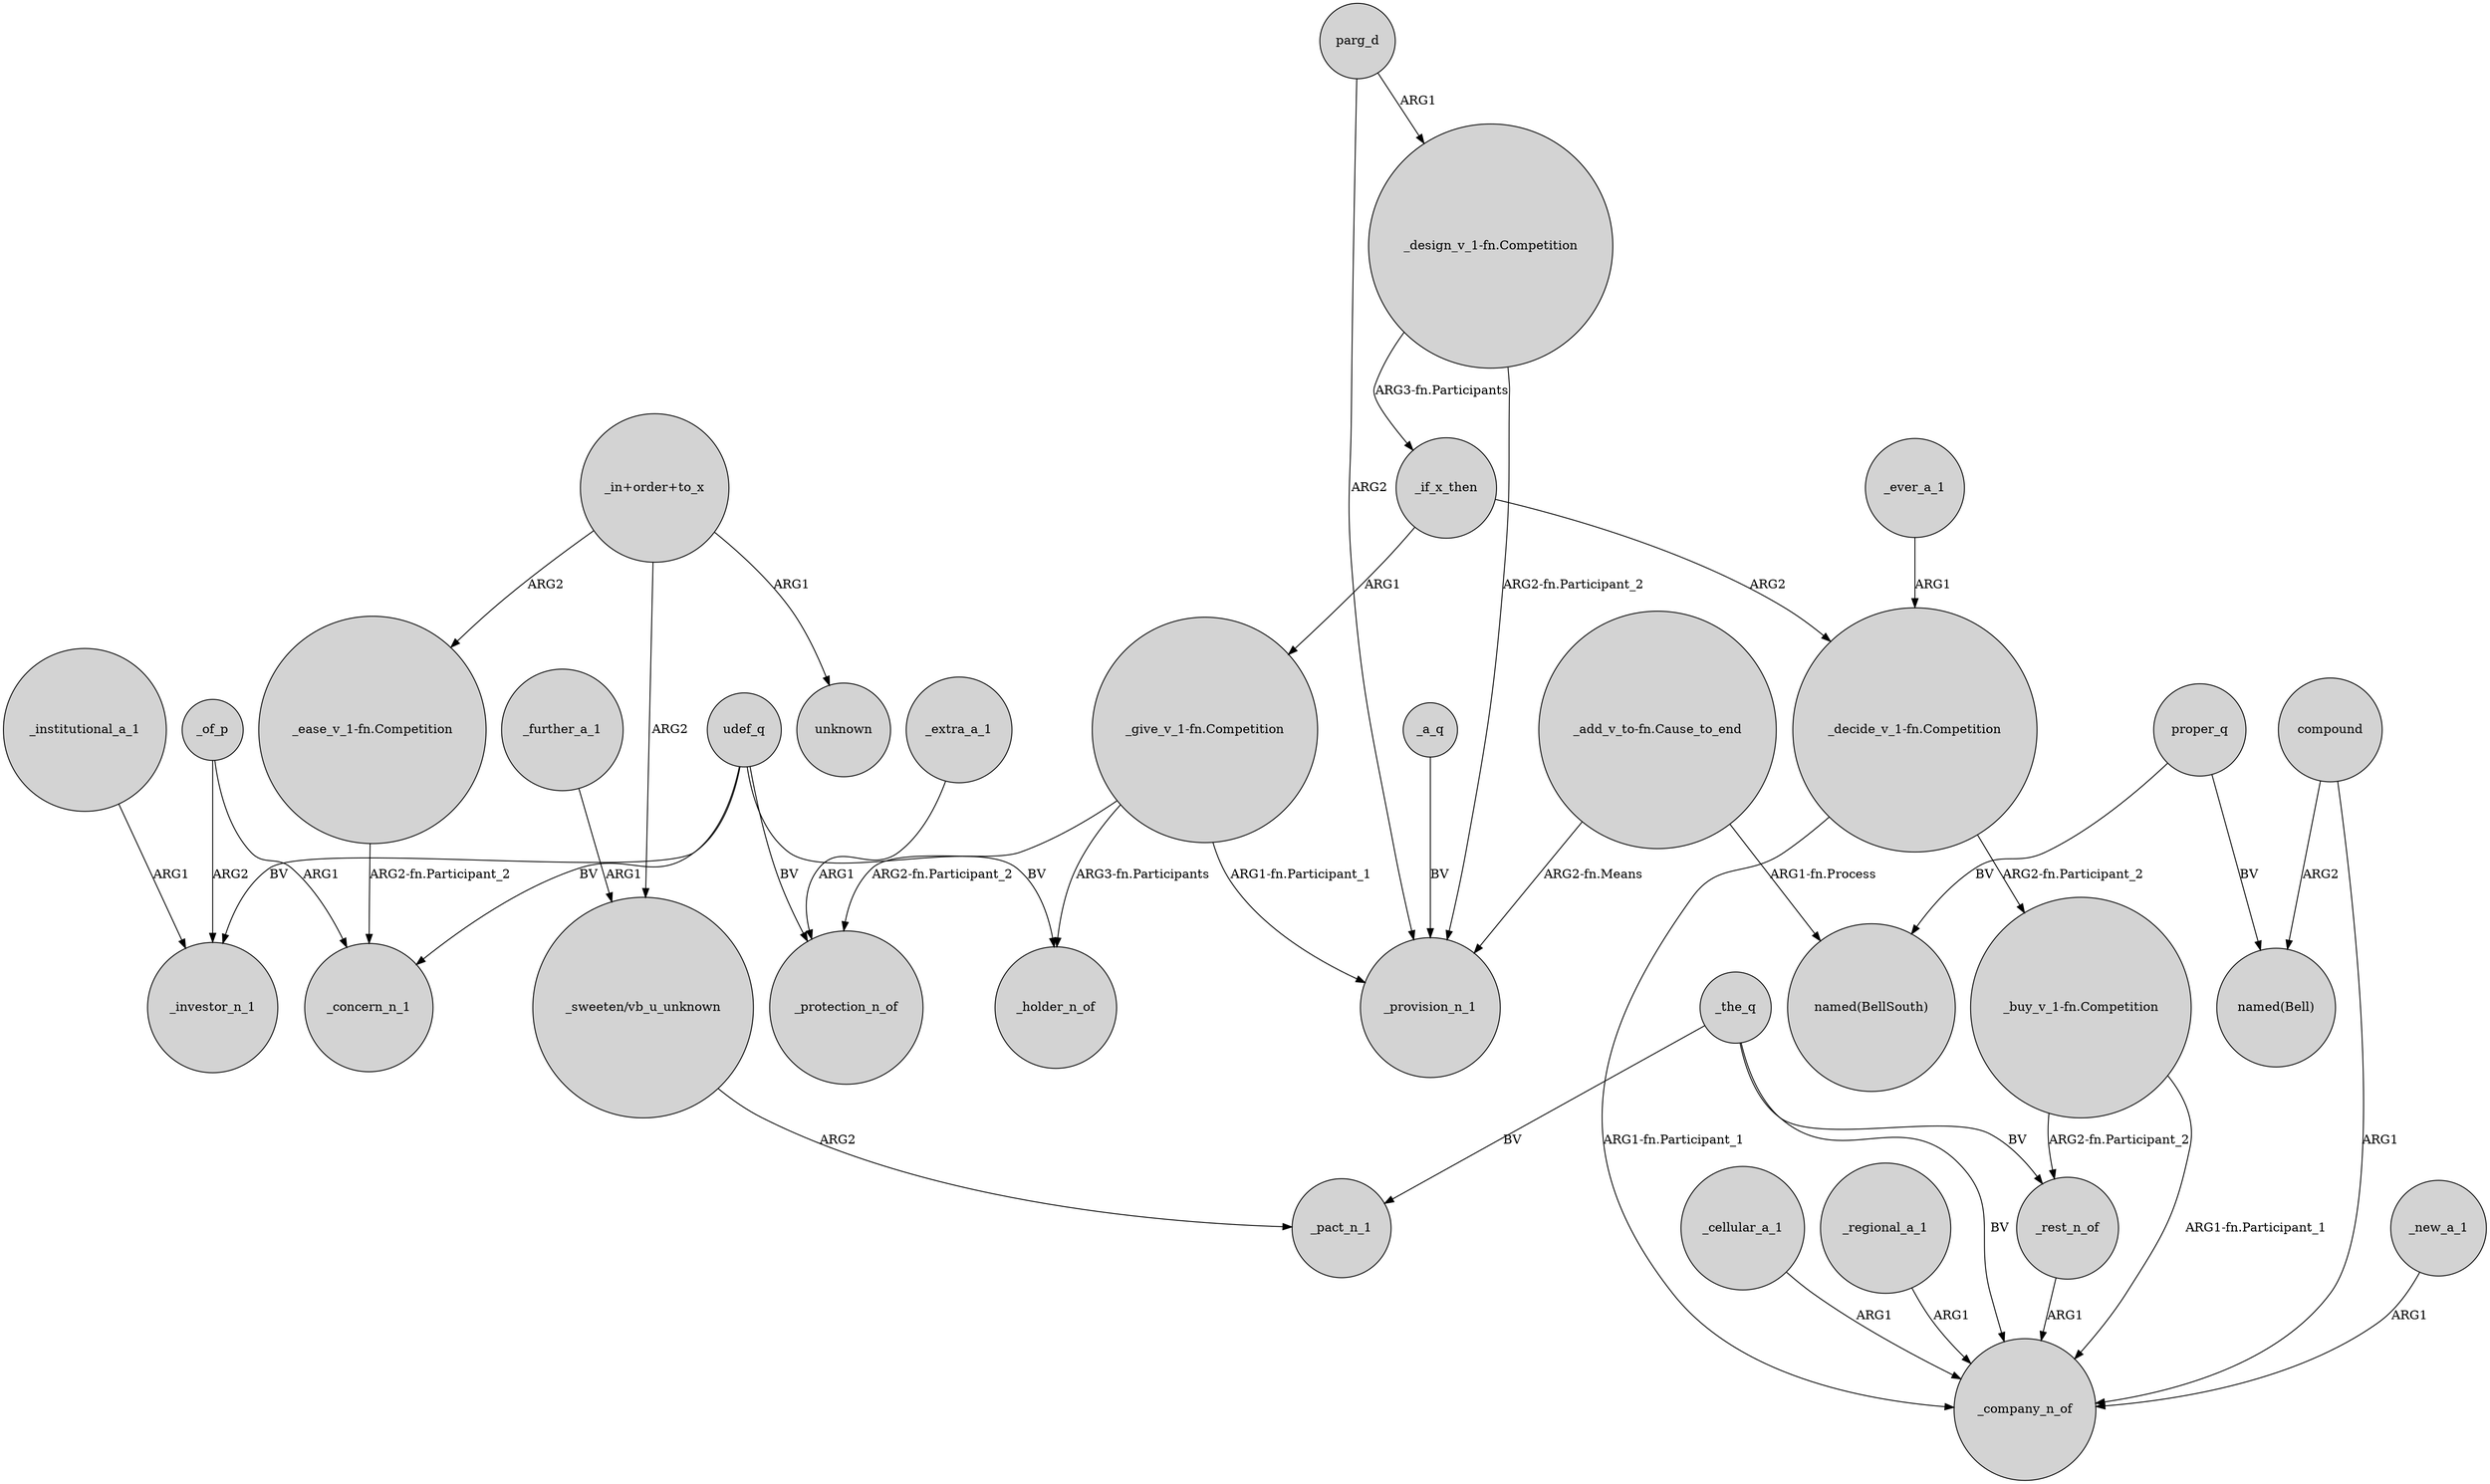 digraph {
	node [shape=circle style=filled]
	"_give_v_1-fn.Competition" -> _protection_n_of [label="ARG2-fn.Participant_2"]
	"_add_v_to-fn.Cause_to_end" -> _provision_n_1 [label="ARG2-fn.Means"]
	"_design_v_1-fn.Competition" -> _provision_n_1 [label="ARG2-fn.Participant_2"]
	"_sweeten/vb_u_unknown" -> _pact_n_1 [label=ARG2]
	_if_x_then -> "_decide_v_1-fn.Competition" [label=ARG2]
	_a_q -> _provision_n_1 [label=BV]
	_cellular_a_1 -> _company_n_of [label=ARG1]
	_regional_a_1 -> _company_n_of [label=ARG1]
	"_in+order+to_x" -> "_ease_v_1-fn.Competition" [label=ARG2]
	"_give_v_1-fn.Competition" -> _holder_n_of [label="ARG3-fn.Participants"]
	"_decide_v_1-fn.Competition" -> "_buy_v_1-fn.Competition" [label="ARG2-fn.Participant_2"]
	_extra_a_1 -> _protection_n_of [label=ARG1]
	"_buy_v_1-fn.Competition" -> _rest_n_of [label="ARG2-fn.Participant_2"]
	compound -> _company_n_of [label=ARG1]
	_of_p -> _investor_n_1 [label=ARG2]
	_ever_a_1 -> "_decide_v_1-fn.Competition" [label=ARG1]
	parg_d -> _provision_n_1 [label=ARG2]
	"_design_v_1-fn.Competition" -> _if_x_then [label="ARG3-fn.Participants"]
	"_in+order+to_x" -> "_sweeten/vb_u_unknown" [label=ARG2]
	proper_q -> "named(BellSouth)" [label=BV]
	_the_q -> _pact_n_1 [label=BV]
	_rest_n_of -> _company_n_of [label=ARG1]
	"_add_v_to-fn.Cause_to_end" -> "named(BellSouth)" [label="ARG1-fn.Process"]
	udef_q -> _protection_n_of [label=BV]
	udef_q -> _holder_n_of [label=BV]
	"_buy_v_1-fn.Competition" -> _company_n_of [label="ARG1-fn.Participant_1"]
	proper_q -> "named(Bell)" [label=BV]
	"_ease_v_1-fn.Competition" -> _concern_n_1 [label="ARG2-fn.Participant_2"]
	"_give_v_1-fn.Competition" -> _provision_n_1 [label="ARG1-fn.Participant_1"]
	"_decide_v_1-fn.Competition" -> _company_n_of [label="ARG1-fn.Participant_1"]
	udef_q -> _concern_n_1 [label=BV]
	_new_a_1 -> _company_n_of [label=ARG1]
	udef_q -> _investor_n_1 [label=BV]
	_the_q -> _rest_n_of [label=BV]
	parg_d -> "_design_v_1-fn.Competition" [label=ARG1]
	_the_q -> _company_n_of [label=BV]
	_institutional_a_1 -> _investor_n_1 [label=ARG1]
	_of_p -> _concern_n_1 [label=ARG1]
	compound -> "named(Bell)" [label=ARG2]
	_further_a_1 -> "_sweeten/vb_u_unknown" [label=ARG1]
	"_in+order+to_x" -> unknown [label=ARG1]
	_if_x_then -> "_give_v_1-fn.Competition" [label=ARG1]
}
